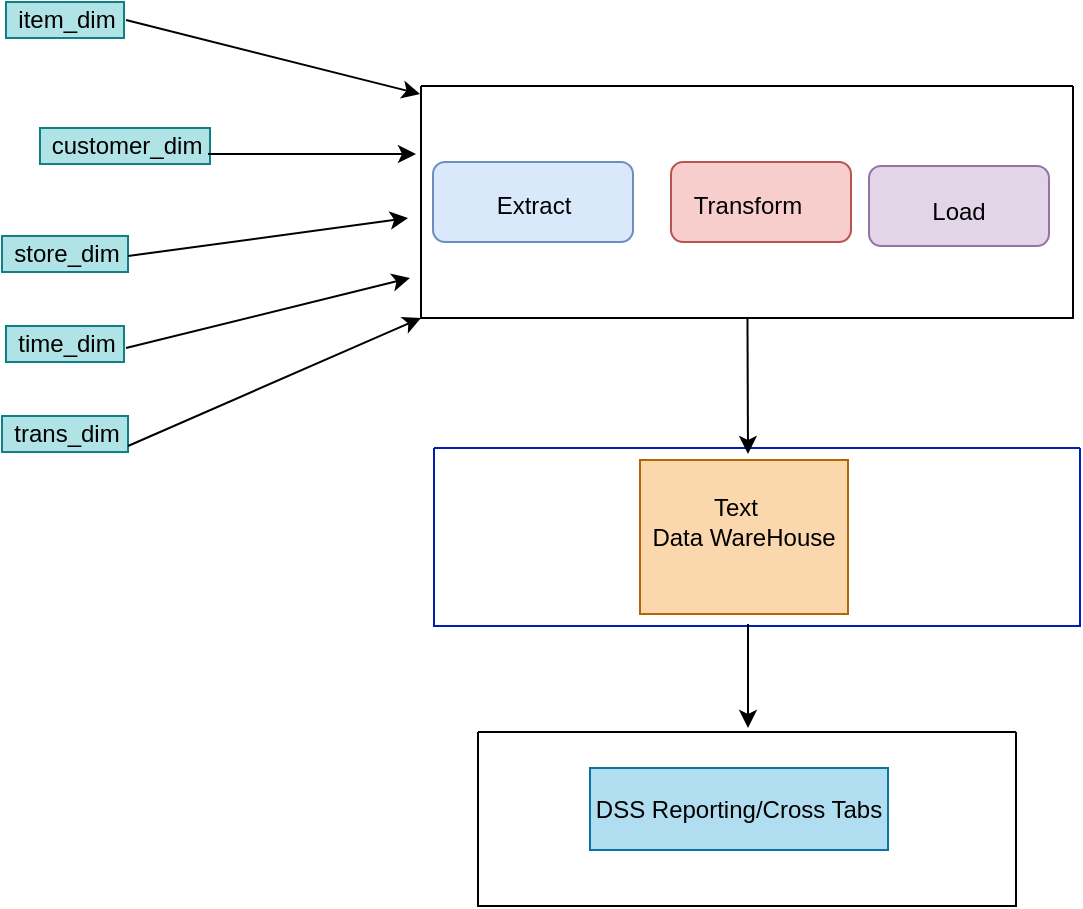 <mxfile version="14.9.3" type="device"><diagram id="NeaEtyqlbGNSYcFkyvCz" name="Page-1"><mxGraphModel dx="868" dy="492" grid="0" gridSize="10" guides="1" tooltips="1" connect="1" arrows="1" fold="1" page="1" pageScale="1" pageWidth="827" pageHeight="1169" math="0" shadow="0"><root><mxCell id="0"/><mxCell id="1" parent="0"/><mxCell id="D59pSWYKCEnk7PAMjja8-1" value="" style="swimlane;startSize=0;" vertex="1" parent="1"><mxGeometry x="254.5" y="123" width="326" height="116" as="geometry"/></mxCell><mxCell id="D59pSWYKCEnk7PAMjja8-2" value="" style="rounded=1;whiteSpace=wrap;html=1;fillColor=#dae8fc;strokeColor=#6c8ebf;" vertex="1" parent="D59pSWYKCEnk7PAMjja8-1"><mxGeometry x="6" y="38" width="100" height="40" as="geometry"/></mxCell><mxCell id="D59pSWYKCEnk7PAMjja8-3" value="" style="rounded=1;whiteSpace=wrap;html=1;fillColor=#f8cecc;strokeColor=#b85450;" vertex="1" parent="D59pSWYKCEnk7PAMjja8-1"><mxGeometry x="125" y="38" width="90" height="40" as="geometry"/></mxCell><mxCell id="D59pSWYKCEnk7PAMjja8-4" value="" style="rounded=1;whiteSpace=wrap;html=1;fillColor=#e1d5e7;strokeColor=#9673a6;" vertex="1" parent="D59pSWYKCEnk7PAMjja8-1"><mxGeometry x="224" y="40" width="90" height="40" as="geometry"/></mxCell><mxCell id="D59pSWYKCEnk7PAMjja8-8" value="Load" style="text;html=1;strokeColor=none;fillColor=none;align=center;verticalAlign=middle;whiteSpace=wrap;rounded=0;" vertex="1" parent="D59pSWYKCEnk7PAMjja8-1"><mxGeometry x="248.5" y="52" width="41" height="22" as="geometry"/></mxCell><mxCell id="D59pSWYKCEnk7PAMjja8-9" value="Extract" style="text;html=1;strokeColor=none;fillColor=none;align=center;verticalAlign=middle;whiteSpace=wrap;rounded=0;" vertex="1" parent="D59pSWYKCEnk7PAMjja8-1"><mxGeometry x="36" y="50" width="40" height="20" as="geometry"/></mxCell><mxCell id="D59pSWYKCEnk7PAMjja8-7" value="Transform" style="text;html=1;strokeColor=none;fillColor=none;align=center;verticalAlign=middle;whiteSpace=wrap;rounded=0;" vertex="1" parent="D59pSWYKCEnk7PAMjja8-1"><mxGeometry x="143" y="50" width="40" height="20" as="geometry"/></mxCell><mxCell id="D59pSWYKCEnk7PAMjja8-17" value="" style="swimlane;startSize=0;strokeColor=#001DBC;fontColor=#ffffff;fillColor=none;" vertex="1" parent="1"><mxGeometry x="261" y="304" width="323" height="89" as="geometry"/></mxCell><mxCell id="D59pSWYKCEnk7PAMjja8-18" value="Data WareHouse" style="text;html=1;align=center;verticalAlign=middle;whiteSpace=wrap;rounded=0;fillColor=#fad7ac;strokeColor=#b46504;" vertex="1" parent="D59pSWYKCEnk7PAMjja8-17"><mxGeometry x="103" y="6" width="104" height="77" as="geometry"/></mxCell><mxCell id="D59pSWYKCEnk7PAMjja8-19" value="" style="swimlane;startSize=0;fillColor=none;" vertex="1" parent="1"><mxGeometry x="283" y="446" width="269" height="87" as="geometry"/></mxCell><mxCell id="D59pSWYKCEnk7PAMjja8-21" value="DSS Reporting/Cross Tabs" style="text;html=1;strokeColor=#10739e;fillColor=#b1ddf0;align=center;verticalAlign=middle;whiteSpace=wrap;rounded=0;" vertex="1" parent="D59pSWYKCEnk7PAMjja8-19"><mxGeometry x="56" y="18" width="149" height="41" as="geometry"/></mxCell><mxCell id="D59pSWYKCEnk7PAMjja8-22" value="Text" style="text;html=1;strokeColor=none;fillColor=none;align=center;verticalAlign=middle;whiteSpace=wrap;rounded=0;" vertex="1" parent="1"><mxGeometry x="392" y="324" width="40" height="20" as="geometry"/></mxCell><mxCell id="D59pSWYKCEnk7PAMjja8-23" value="customer_dim" style="text;html=1;align=center;verticalAlign=middle;resizable=0;points=[];autosize=1;strokeColor=#0e8088;fillColor=#b0e3e6;" vertex="1" parent="1"><mxGeometry x="64" y="144" width="85" height="18" as="geometry"/></mxCell><mxCell id="D59pSWYKCEnk7PAMjja8-27" value="" style="endArrow=classic;html=1;" edge="1" parent="1" source="D59pSWYKCEnk7PAMjja8-1"><mxGeometry width="50" height="50" relative="1" as="geometry"><mxPoint x="382" y="277" as="sourcePoint"/><mxPoint x="418" y="307" as="targetPoint"/></mxGeometry></mxCell><mxCell id="D59pSWYKCEnk7PAMjja8-32" value="" style="endArrow=classic;html=1;" edge="1" parent="1"><mxGeometry width="50" height="50" relative="1" as="geometry"><mxPoint x="148" y="157" as="sourcePoint"/><mxPoint x="252" y="157" as="targetPoint"/></mxGeometry></mxCell><mxCell id="D59pSWYKCEnk7PAMjja8-33" value="" style="endArrow=classic;html=1;" edge="1" parent="1"><mxGeometry width="50" height="50" relative="1" as="geometry"><mxPoint x="418" y="392" as="sourcePoint"/><mxPoint x="418" y="444" as="targetPoint"/></mxGeometry></mxCell><mxCell id="D59pSWYKCEnk7PAMjja8-34" value="store_dim" style="text;html=1;align=center;verticalAlign=middle;resizable=0;points=[];autosize=1;strokeColor=#0e8088;fillColor=#b0e3e6;" vertex="1" parent="1"><mxGeometry x="45" y="198" width="63" height="18" as="geometry"/></mxCell><mxCell id="D59pSWYKCEnk7PAMjja8-35" value="time_dim" style="text;html=1;align=center;verticalAlign=middle;resizable=0;points=[];autosize=1;strokeColor=#0e8088;fillColor=#b0e3e6;" vertex="1" parent="1"><mxGeometry x="47" y="243" width="59" height="18" as="geometry"/></mxCell><mxCell id="D59pSWYKCEnk7PAMjja8-36" value="trans_dim" style="text;html=1;align=center;verticalAlign=middle;resizable=0;points=[];autosize=1;strokeColor=#0e8088;fillColor=#b0e3e6;" vertex="1" parent="1"><mxGeometry x="45" y="288" width="63" height="18" as="geometry"/></mxCell><mxCell id="D59pSWYKCEnk7PAMjja8-37" value="item_dim" style="text;html=1;align=center;verticalAlign=middle;resizable=0;points=[];autosize=1;strokeColor=#0e8088;fillColor=#b0e3e6;" vertex="1" parent="1"><mxGeometry x="47" y="81" width="59" height="18" as="geometry"/></mxCell><mxCell id="D59pSWYKCEnk7PAMjja8-39" value="" style="endArrow=classic;html=1;exitX=1.017;exitY=0.5;exitDx=0;exitDy=0;exitPerimeter=0;" edge="1" parent="1" source="D59pSWYKCEnk7PAMjja8-37"><mxGeometry width="50" height="50" relative="1" as="geometry"><mxPoint x="387" y="189" as="sourcePoint"/><mxPoint x="254" y="127" as="targetPoint"/></mxGeometry></mxCell><mxCell id="D59pSWYKCEnk7PAMjja8-43" value="" style="endArrow=classic;html=1;exitX=1;exitY=0.556;exitDx=0;exitDy=0;exitPerimeter=0;" edge="1" parent="1" source="D59pSWYKCEnk7PAMjja8-34"><mxGeometry width="50" height="50" relative="1" as="geometry"><mxPoint x="387" y="289" as="sourcePoint"/><mxPoint x="248" y="189" as="targetPoint"/></mxGeometry></mxCell><mxCell id="D59pSWYKCEnk7PAMjja8-44" value="" style="endArrow=classic;html=1;exitX=1.017;exitY=0.611;exitDx=0;exitDy=0;exitPerimeter=0;" edge="1" parent="1" source="D59pSWYKCEnk7PAMjja8-35"><mxGeometry width="50" height="50" relative="1" as="geometry"><mxPoint x="387" y="289" as="sourcePoint"/><mxPoint x="249" y="219" as="targetPoint"/></mxGeometry></mxCell><mxCell id="D59pSWYKCEnk7PAMjja8-45" value="" style="endArrow=classic;html=1;exitX=1;exitY=0.833;exitDx=0;exitDy=0;exitPerimeter=0;entryX=0;entryY=1;entryDx=0;entryDy=0;" edge="1" parent="1" source="D59pSWYKCEnk7PAMjja8-36" target="D59pSWYKCEnk7PAMjja8-1"><mxGeometry width="50" height="50" relative="1" as="geometry"><mxPoint x="387" y="289" as="sourcePoint"/><mxPoint x="437" y="239" as="targetPoint"/></mxGeometry></mxCell></root></mxGraphModel></diagram></mxfile>